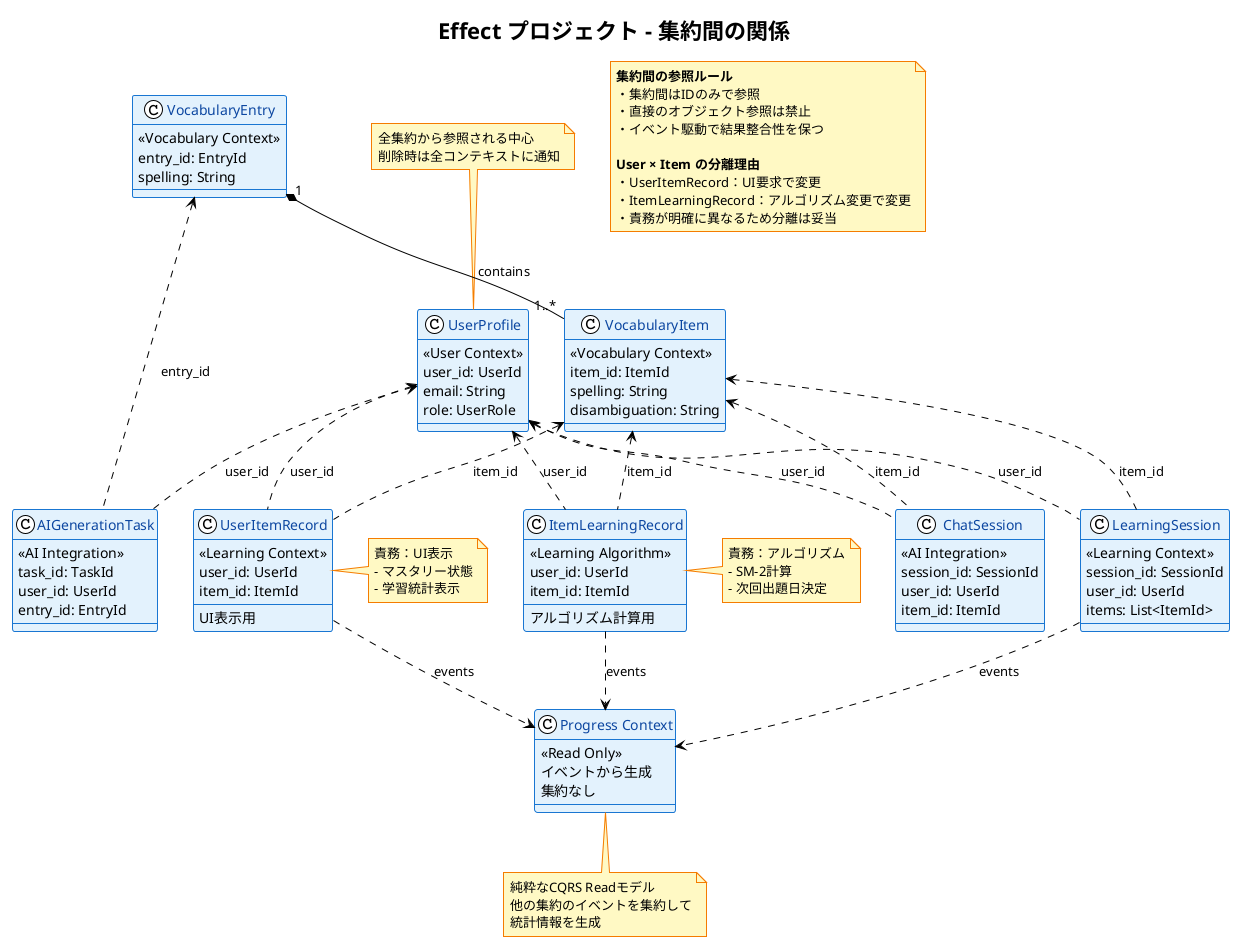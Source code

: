 @startuml aggregate-relationships
!theme plain
title Effect プロジェクト - 集約間の関係

' スタイル定義
skinparam backgroundColor #FFFFFF
skinparam class {
  BackgroundColor #E3F2FD
  BorderColor #1976D2
  FontColor #0D47A1
}

skinparam note {
  BackgroundColor #FFF9C4
  BorderColor #F57C00
}

' 中心となる集約
class UserProfile {
  <<User Context>>
  user_id: UserId
  email: String
  role: UserRole
}

class VocabularyItem {
  <<Vocabulary Context>>
  item_id: ItemId
  spelling: String
  disambiguation: String
}

' User × Item の集約
class UserItemRecord {
  <<Learning Context>>
  user_id: UserId
  item_id: ItemId
  --
  UI表示用
}

class ItemLearningRecord {
  <<Learning Algorithm>>
  user_id: UserId
  item_id: ItemId
  --
  アルゴリズム計算用
}

' その他の集約
class LearningSession {
  <<Learning Context>>
  session_id: SessionId
  user_id: UserId
  items: List<ItemId>
}

class AIGenerationTask {
  <<AI Integration>>
  task_id: TaskId
  user_id: UserId
  entry_id: EntryId
}

class ChatSession {
  <<AI Integration>>
  session_id: SessionId
  user_id: UserId
  item_id: ItemId
}

class VocabularyEntry {
  <<Vocabulary Context>>
  entry_id: EntryId
  spelling: String
}

' Progress Context
class "Progress Context" as Progress {
  <<Read Only>>
  イベントから生成
  集約なし
}

' ID参照関係（user_id）
UserProfile <.. UserItemRecord : user_id
UserProfile <.. ItemLearningRecord : user_id
UserProfile <.. LearningSession : user_id
UserProfile <.. AIGenerationTask : user_id
UserProfile <.. ChatSession : user_id

' ID参照関係（item_id）
VocabularyItem <.. UserItemRecord : item_id
VocabularyItem <.. ItemLearningRecord : item_id
VocabularyItem <.. LearningSession : item_id
VocabularyItem <.. ChatSession : item_id

' ID参照関係（entry_id）
VocabularyEntry <.. AIGenerationTask : entry_id
VocabularyEntry "1" *-- "1..*" VocabularyItem : contains

' イベント受信関係
UserItemRecord ..> Progress : events
ItemLearningRecord ..> Progress : events
LearningSession ..> Progress : events

' 重要な説明
note top of UserProfile
  全集約から参照される中心
  削除時は全コンテキストに通知
end note

note right of UserItemRecord
  責務：UI表示
  - マスタリー状態
  - 学習統計表示
end note

note right of ItemLearningRecord
  責務：アルゴリズム
  - SM-2計算
  - 次回出題日決定
end note

note bottom of Progress
  純粋なCQRS Readモデル
  他の集約のイベントを集約して
  統計情報を生成
end note

' 関係性の説明
note as N1
  <b>集約間の参照ルール</b>
  ・集約間はIDのみで参照
  ・直接のオブジェクト参照は禁止
  ・イベント駆動で結果整合性を保つ
  
  <b>User × Item の分離理由</b>
  ・UserItemRecord：UI要求で変更
  ・ItemLearningRecord：アルゴリズム変更で変更
  ・責務が明確に異なるため分離は妥当
end note

@enduml